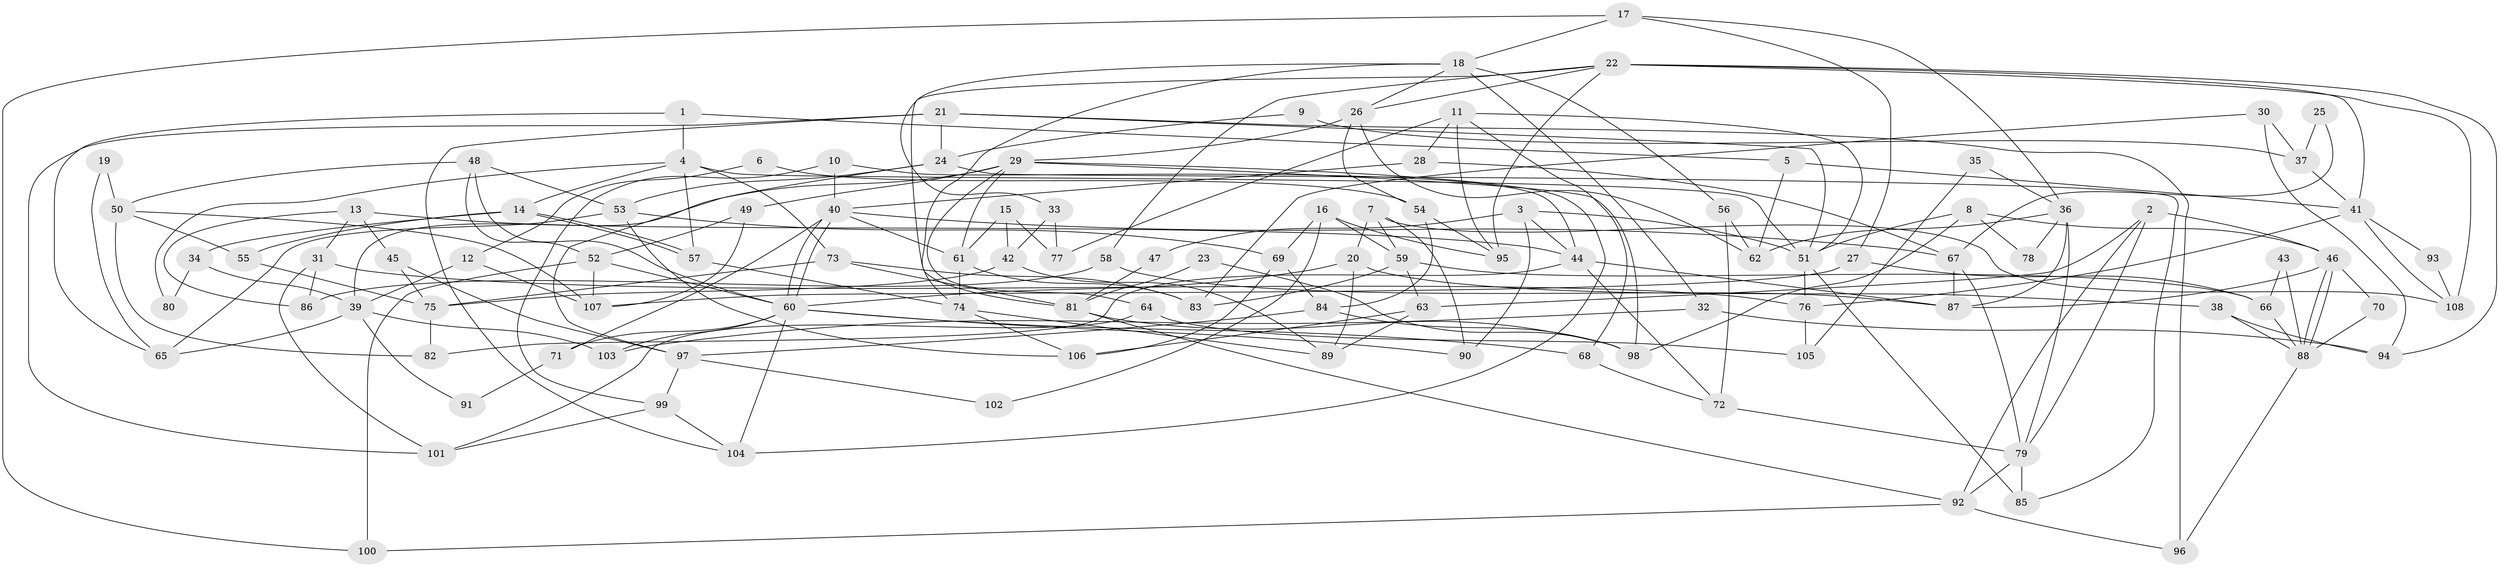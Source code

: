 // coarse degree distribution, {3: 0.18571428571428572, 6: 0.12857142857142856, 9: 0.02857142857142857, 5: 0.2, 2: 0.14285714285714285, 7: 0.1, 4: 0.11428571428571428, 8: 0.05714285714285714, 1: 0.014285714285714285, 10: 0.014285714285714285, 11: 0.014285714285714285}
// Generated by graph-tools (version 1.1) at 2025/52/02/27/25 19:52:03]
// undirected, 108 vertices, 216 edges
graph export_dot {
graph [start="1"]
  node [color=gray90,style=filled];
  1;
  2;
  3;
  4;
  5;
  6;
  7;
  8;
  9;
  10;
  11;
  12;
  13;
  14;
  15;
  16;
  17;
  18;
  19;
  20;
  21;
  22;
  23;
  24;
  25;
  26;
  27;
  28;
  29;
  30;
  31;
  32;
  33;
  34;
  35;
  36;
  37;
  38;
  39;
  40;
  41;
  42;
  43;
  44;
  45;
  46;
  47;
  48;
  49;
  50;
  51;
  52;
  53;
  54;
  55;
  56;
  57;
  58;
  59;
  60;
  61;
  62;
  63;
  64;
  65;
  66;
  67;
  68;
  69;
  70;
  71;
  72;
  73;
  74;
  75;
  76;
  77;
  78;
  79;
  80;
  81;
  82;
  83;
  84;
  85;
  86;
  87;
  88;
  89;
  90;
  91;
  92;
  93;
  94;
  95;
  96;
  97;
  98;
  99;
  100;
  101;
  102;
  103;
  104;
  105;
  106;
  107;
  108;
  1 -- 65;
  1 -- 4;
  1 -- 5;
  2 -- 63;
  2 -- 92;
  2 -- 46;
  2 -- 79;
  3 -- 44;
  3 -- 51;
  3 -- 47;
  3 -- 90;
  4 -- 51;
  4 -- 57;
  4 -- 14;
  4 -- 73;
  4 -- 80;
  5 -- 41;
  5 -- 62;
  6 -- 12;
  6 -- 54;
  7 -- 59;
  7 -- 20;
  7 -- 90;
  7 -- 108;
  8 -- 51;
  8 -- 46;
  8 -- 78;
  8 -- 98;
  9 -- 24;
  9 -- 37;
  10 -- 40;
  10 -- 44;
  10 -- 99;
  11 -- 51;
  11 -- 68;
  11 -- 28;
  11 -- 77;
  11 -- 95;
  12 -- 39;
  12 -- 107;
  13 -- 31;
  13 -- 44;
  13 -- 45;
  13 -- 86;
  14 -- 57;
  14 -- 57;
  14 -- 34;
  14 -- 55;
  15 -- 42;
  15 -- 61;
  15 -- 77;
  16 -- 69;
  16 -- 95;
  16 -- 59;
  16 -- 102;
  17 -- 36;
  17 -- 27;
  17 -- 18;
  17 -- 100;
  18 -- 26;
  18 -- 32;
  18 -- 33;
  18 -- 56;
  18 -- 74;
  19 -- 50;
  19 -- 65;
  20 -- 89;
  20 -- 60;
  20 -- 38;
  21 -- 101;
  21 -- 104;
  21 -- 24;
  21 -- 51;
  21 -- 96;
  22 -- 26;
  22 -- 81;
  22 -- 41;
  22 -- 58;
  22 -- 94;
  22 -- 95;
  22 -- 108;
  23 -- 98;
  23 -- 81;
  24 -- 53;
  24 -- 85;
  24 -- 97;
  25 -- 37;
  25 -- 67;
  26 -- 29;
  26 -- 54;
  26 -- 62;
  27 -- 107;
  27 -- 66;
  28 -- 40;
  28 -- 67;
  29 -- 49;
  29 -- 98;
  29 -- 39;
  29 -- 61;
  29 -- 64;
  29 -- 104;
  30 -- 83;
  30 -- 94;
  30 -- 37;
  31 -- 86;
  31 -- 76;
  31 -- 101;
  32 -- 94;
  32 -- 103;
  33 -- 77;
  33 -- 42;
  34 -- 39;
  34 -- 80;
  35 -- 105;
  35 -- 36;
  36 -- 62;
  36 -- 87;
  36 -- 78;
  36 -- 79;
  37 -- 41;
  38 -- 88;
  38 -- 94;
  39 -- 103;
  39 -- 65;
  39 -- 91;
  40 -- 60;
  40 -- 60;
  40 -- 67;
  40 -- 61;
  40 -- 71;
  41 -- 108;
  41 -- 76;
  41 -- 93;
  42 -- 89;
  42 -- 75;
  43 -- 88;
  43 -- 66;
  44 -- 87;
  44 -- 72;
  44 -- 82;
  45 -- 97;
  45 -- 75;
  46 -- 88;
  46 -- 88;
  46 -- 70;
  46 -- 87;
  47 -- 81;
  48 -- 50;
  48 -- 60;
  48 -- 52;
  48 -- 53;
  49 -- 52;
  49 -- 107;
  50 -- 55;
  50 -- 82;
  50 -- 107;
  51 -- 85;
  51 -- 76;
  52 -- 60;
  52 -- 100;
  52 -- 107;
  53 -- 69;
  53 -- 65;
  53 -- 106;
  54 -- 95;
  54 -- 84;
  55 -- 75;
  56 -- 62;
  56 -- 72;
  57 -- 74;
  58 -- 87;
  58 -- 86;
  59 -- 83;
  59 -- 63;
  59 -- 66;
  60 -- 90;
  60 -- 68;
  60 -- 71;
  60 -- 103;
  60 -- 104;
  61 -- 74;
  61 -- 83;
  63 -- 106;
  63 -- 89;
  64 -- 101;
  64 -- 105;
  66 -- 88;
  67 -- 79;
  67 -- 87;
  68 -- 72;
  69 -- 106;
  69 -- 84;
  70 -- 88;
  71 -- 91;
  72 -- 79;
  73 -- 75;
  73 -- 81;
  73 -- 83;
  74 -- 89;
  74 -- 106;
  75 -- 82;
  76 -- 105;
  79 -- 85;
  79 -- 92;
  81 -- 92;
  81 -- 98;
  84 -- 98;
  84 -- 97;
  88 -- 96;
  92 -- 100;
  92 -- 96;
  93 -- 108;
  97 -- 99;
  97 -- 102;
  99 -- 104;
  99 -- 101;
}

